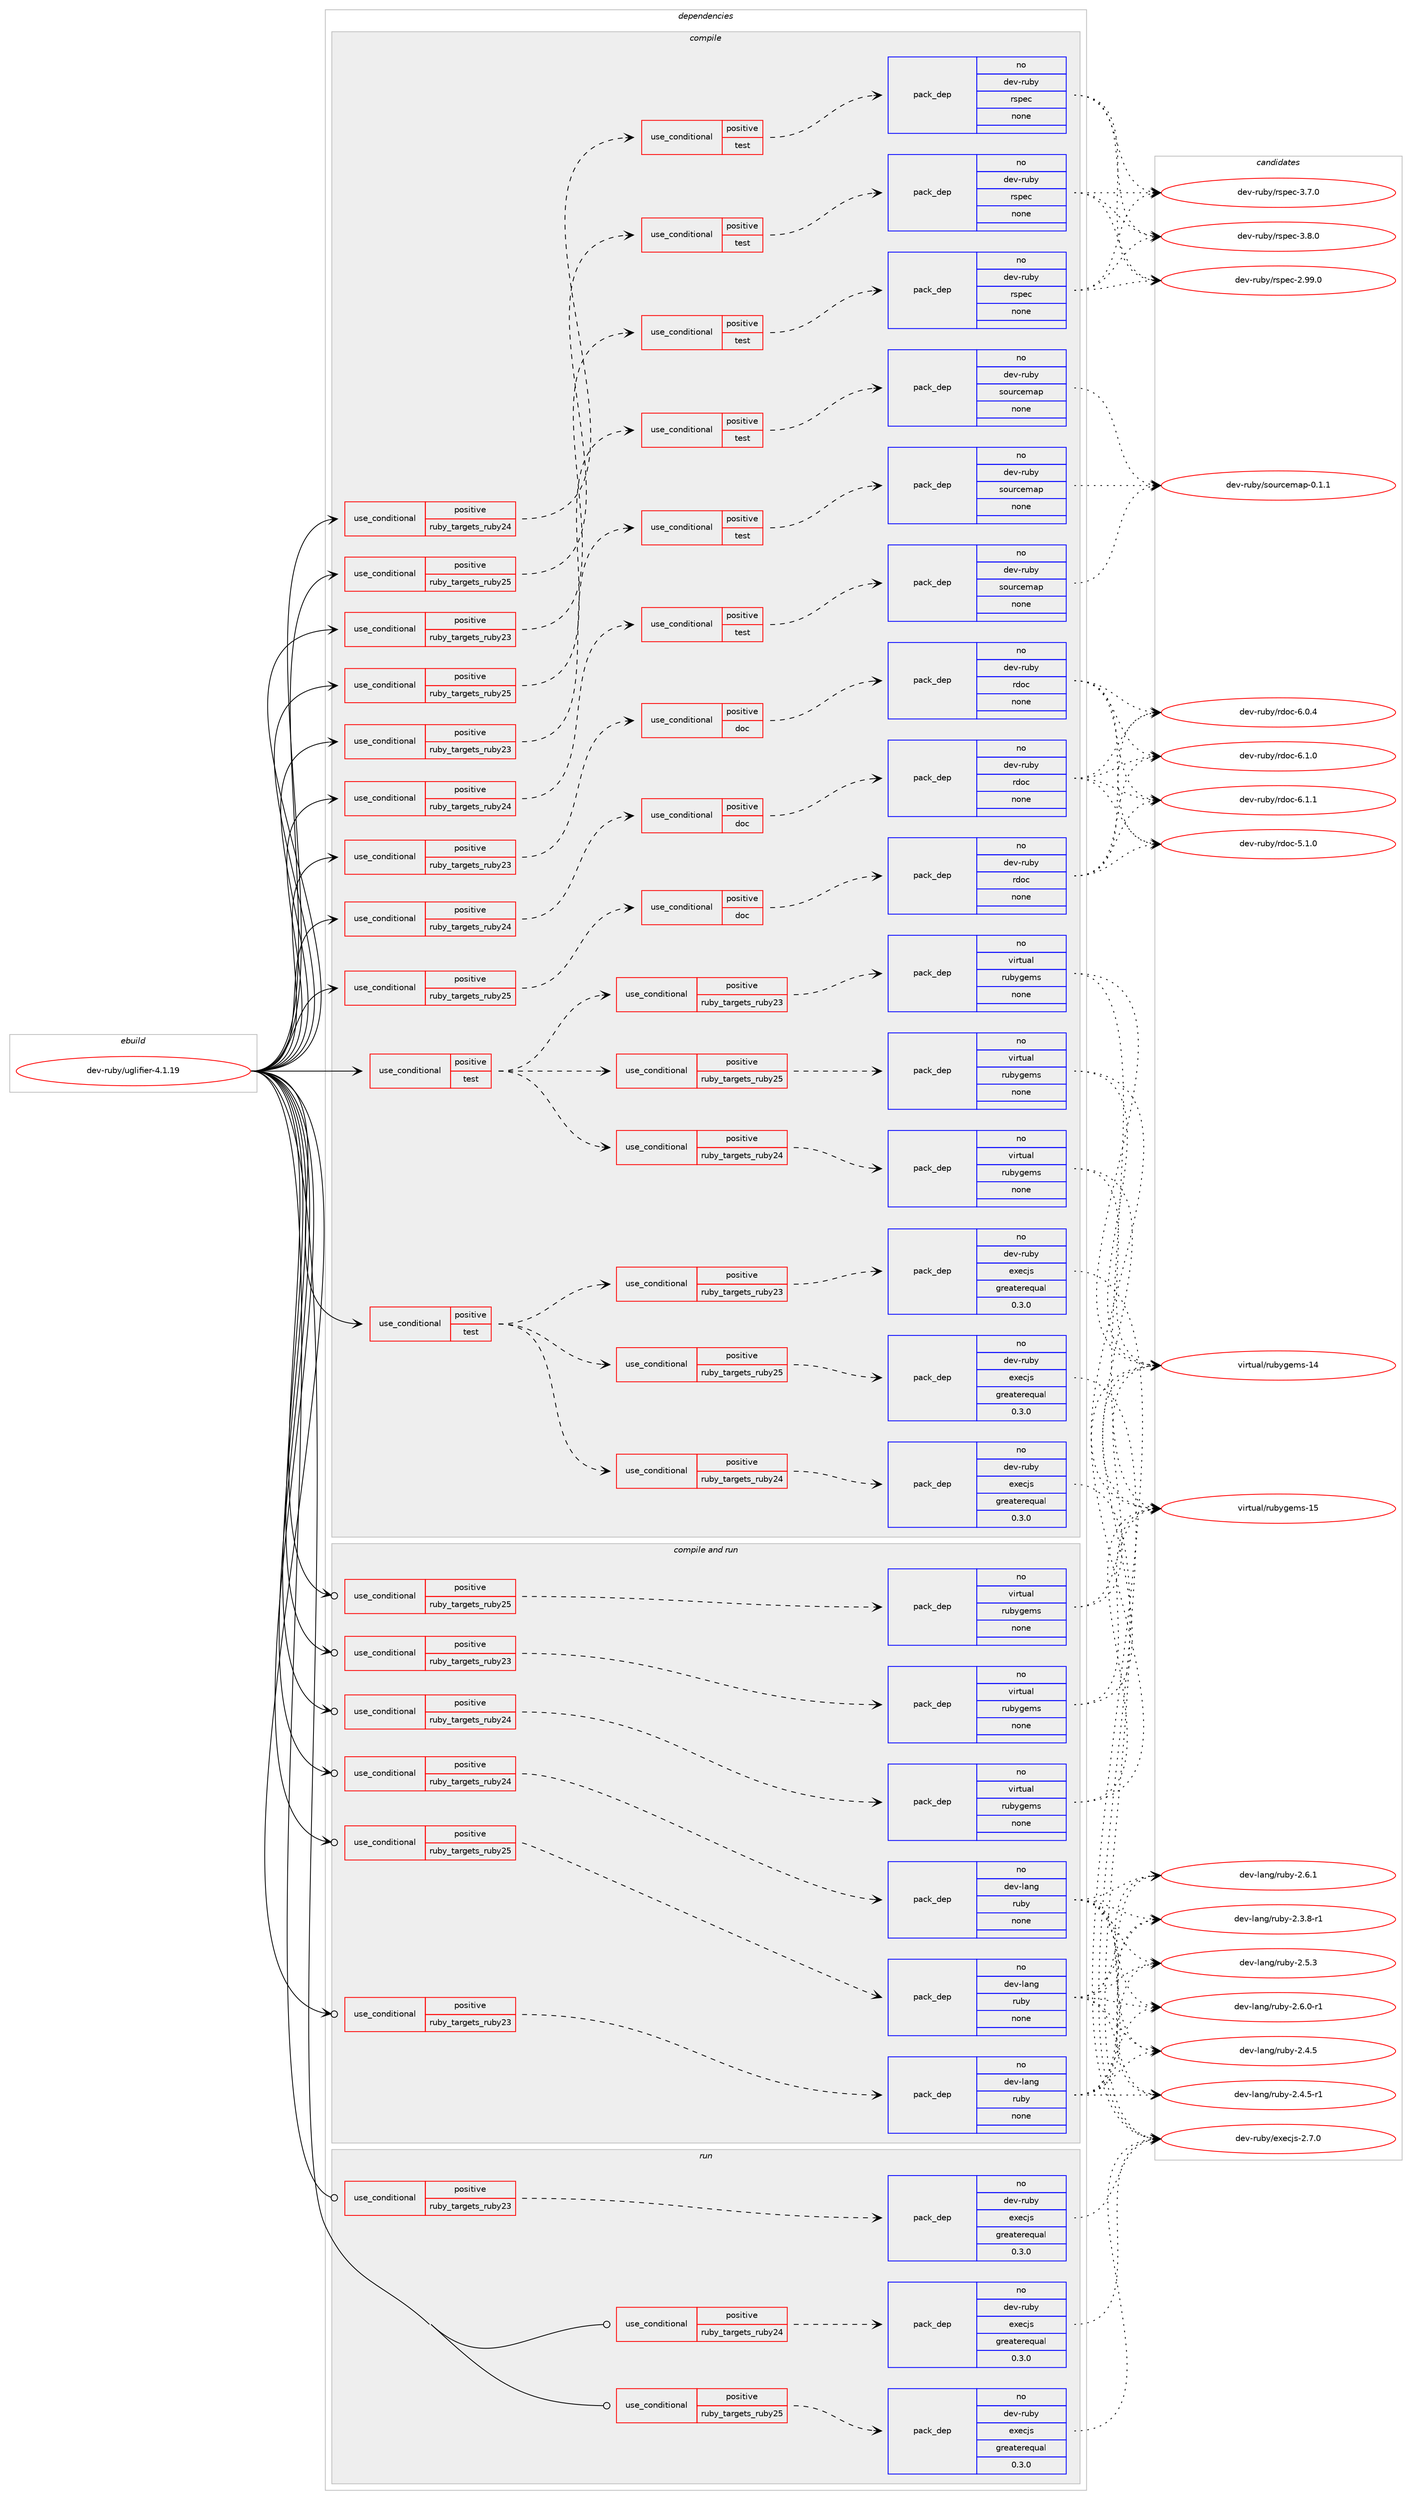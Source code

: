 digraph prolog {

# *************
# Graph options
# *************

newrank=true;
concentrate=true;
compound=true;
graph [rankdir=LR,fontname=Helvetica,fontsize=10,ranksep=1.5];#, ranksep=2.5, nodesep=0.2];
edge  [arrowhead=vee];
node  [fontname=Helvetica,fontsize=10];

# **********
# The ebuild
# **********

subgraph cluster_leftcol {
color=gray;
rank=same;
label=<<i>ebuild</i>>;
id [label="dev-ruby/uglifier-4.1.19", color=red, width=4, href="../dev-ruby/uglifier-4.1.19.svg"];
}

# ****************
# The dependencies
# ****************

subgraph cluster_midcol {
color=gray;
label=<<i>dependencies</i>>;
subgraph cluster_compile {
fillcolor="#eeeeee";
style=filled;
label=<<i>compile</i>>;
subgraph cond421510 {
dependency1535805 [label=<<TABLE BORDER="0" CELLBORDER="1" CELLSPACING="0" CELLPADDING="4"><TR><TD ROWSPAN="3" CELLPADDING="10">use_conditional</TD></TR><TR><TD>positive</TD></TR><TR><TD>ruby_targets_ruby23</TD></TR></TABLE>>, shape=none, color=red];
subgraph cond421511 {
dependency1535806 [label=<<TABLE BORDER="0" CELLBORDER="1" CELLSPACING="0" CELLPADDING="4"><TR><TD ROWSPAN="3" CELLPADDING="10">use_conditional</TD></TR><TR><TD>positive</TD></TR><TR><TD>doc</TD></TR></TABLE>>, shape=none, color=red];
subgraph pack1090779 {
dependency1535807 [label=<<TABLE BORDER="0" CELLBORDER="1" CELLSPACING="0" CELLPADDING="4" WIDTH="220"><TR><TD ROWSPAN="6" CELLPADDING="30">pack_dep</TD></TR><TR><TD WIDTH="110">no</TD></TR><TR><TD>dev-ruby</TD></TR><TR><TD>rdoc</TD></TR><TR><TD>none</TD></TR><TR><TD></TD></TR></TABLE>>, shape=none, color=blue];
}
dependency1535806:e -> dependency1535807:w [weight=20,style="dashed",arrowhead="vee"];
}
dependency1535805:e -> dependency1535806:w [weight=20,style="dashed",arrowhead="vee"];
}
id:e -> dependency1535805:w [weight=20,style="solid",arrowhead="vee"];
subgraph cond421512 {
dependency1535808 [label=<<TABLE BORDER="0" CELLBORDER="1" CELLSPACING="0" CELLPADDING="4"><TR><TD ROWSPAN="3" CELLPADDING="10">use_conditional</TD></TR><TR><TD>positive</TD></TR><TR><TD>ruby_targets_ruby23</TD></TR></TABLE>>, shape=none, color=red];
subgraph cond421513 {
dependency1535809 [label=<<TABLE BORDER="0" CELLBORDER="1" CELLSPACING="0" CELLPADDING="4"><TR><TD ROWSPAN="3" CELLPADDING="10">use_conditional</TD></TR><TR><TD>positive</TD></TR><TR><TD>test</TD></TR></TABLE>>, shape=none, color=red];
subgraph pack1090780 {
dependency1535810 [label=<<TABLE BORDER="0" CELLBORDER="1" CELLSPACING="0" CELLPADDING="4" WIDTH="220"><TR><TD ROWSPAN="6" CELLPADDING="30">pack_dep</TD></TR><TR><TD WIDTH="110">no</TD></TR><TR><TD>dev-ruby</TD></TR><TR><TD>rspec</TD></TR><TR><TD>none</TD></TR><TR><TD></TD></TR></TABLE>>, shape=none, color=blue];
}
dependency1535809:e -> dependency1535810:w [weight=20,style="dashed",arrowhead="vee"];
}
dependency1535808:e -> dependency1535809:w [weight=20,style="dashed",arrowhead="vee"];
}
id:e -> dependency1535808:w [weight=20,style="solid",arrowhead="vee"];
subgraph cond421514 {
dependency1535811 [label=<<TABLE BORDER="0" CELLBORDER="1" CELLSPACING="0" CELLPADDING="4"><TR><TD ROWSPAN="3" CELLPADDING="10">use_conditional</TD></TR><TR><TD>positive</TD></TR><TR><TD>ruby_targets_ruby23</TD></TR></TABLE>>, shape=none, color=red];
subgraph cond421515 {
dependency1535812 [label=<<TABLE BORDER="0" CELLBORDER="1" CELLSPACING="0" CELLPADDING="4"><TR><TD ROWSPAN="3" CELLPADDING="10">use_conditional</TD></TR><TR><TD>positive</TD></TR><TR><TD>test</TD></TR></TABLE>>, shape=none, color=red];
subgraph pack1090781 {
dependency1535813 [label=<<TABLE BORDER="0" CELLBORDER="1" CELLSPACING="0" CELLPADDING="4" WIDTH="220"><TR><TD ROWSPAN="6" CELLPADDING="30">pack_dep</TD></TR><TR><TD WIDTH="110">no</TD></TR><TR><TD>dev-ruby</TD></TR><TR><TD>sourcemap</TD></TR><TR><TD>none</TD></TR><TR><TD></TD></TR></TABLE>>, shape=none, color=blue];
}
dependency1535812:e -> dependency1535813:w [weight=20,style="dashed",arrowhead="vee"];
}
dependency1535811:e -> dependency1535812:w [weight=20,style="dashed",arrowhead="vee"];
}
id:e -> dependency1535811:w [weight=20,style="solid",arrowhead="vee"];
subgraph cond421516 {
dependency1535814 [label=<<TABLE BORDER="0" CELLBORDER="1" CELLSPACING="0" CELLPADDING="4"><TR><TD ROWSPAN="3" CELLPADDING="10">use_conditional</TD></TR><TR><TD>positive</TD></TR><TR><TD>ruby_targets_ruby24</TD></TR></TABLE>>, shape=none, color=red];
subgraph cond421517 {
dependency1535815 [label=<<TABLE BORDER="0" CELLBORDER="1" CELLSPACING="0" CELLPADDING="4"><TR><TD ROWSPAN="3" CELLPADDING="10">use_conditional</TD></TR><TR><TD>positive</TD></TR><TR><TD>doc</TD></TR></TABLE>>, shape=none, color=red];
subgraph pack1090782 {
dependency1535816 [label=<<TABLE BORDER="0" CELLBORDER="1" CELLSPACING="0" CELLPADDING="4" WIDTH="220"><TR><TD ROWSPAN="6" CELLPADDING="30">pack_dep</TD></TR><TR><TD WIDTH="110">no</TD></TR><TR><TD>dev-ruby</TD></TR><TR><TD>rdoc</TD></TR><TR><TD>none</TD></TR><TR><TD></TD></TR></TABLE>>, shape=none, color=blue];
}
dependency1535815:e -> dependency1535816:w [weight=20,style="dashed",arrowhead="vee"];
}
dependency1535814:e -> dependency1535815:w [weight=20,style="dashed",arrowhead="vee"];
}
id:e -> dependency1535814:w [weight=20,style="solid",arrowhead="vee"];
subgraph cond421518 {
dependency1535817 [label=<<TABLE BORDER="0" CELLBORDER="1" CELLSPACING="0" CELLPADDING="4"><TR><TD ROWSPAN="3" CELLPADDING="10">use_conditional</TD></TR><TR><TD>positive</TD></TR><TR><TD>ruby_targets_ruby24</TD></TR></TABLE>>, shape=none, color=red];
subgraph cond421519 {
dependency1535818 [label=<<TABLE BORDER="0" CELLBORDER="1" CELLSPACING="0" CELLPADDING="4"><TR><TD ROWSPAN="3" CELLPADDING="10">use_conditional</TD></TR><TR><TD>positive</TD></TR><TR><TD>test</TD></TR></TABLE>>, shape=none, color=red];
subgraph pack1090783 {
dependency1535819 [label=<<TABLE BORDER="0" CELLBORDER="1" CELLSPACING="0" CELLPADDING="4" WIDTH="220"><TR><TD ROWSPAN="6" CELLPADDING="30">pack_dep</TD></TR><TR><TD WIDTH="110">no</TD></TR><TR><TD>dev-ruby</TD></TR><TR><TD>rspec</TD></TR><TR><TD>none</TD></TR><TR><TD></TD></TR></TABLE>>, shape=none, color=blue];
}
dependency1535818:e -> dependency1535819:w [weight=20,style="dashed",arrowhead="vee"];
}
dependency1535817:e -> dependency1535818:w [weight=20,style="dashed",arrowhead="vee"];
}
id:e -> dependency1535817:w [weight=20,style="solid",arrowhead="vee"];
subgraph cond421520 {
dependency1535820 [label=<<TABLE BORDER="0" CELLBORDER="1" CELLSPACING="0" CELLPADDING="4"><TR><TD ROWSPAN="3" CELLPADDING="10">use_conditional</TD></TR><TR><TD>positive</TD></TR><TR><TD>ruby_targets_ruby24</TD></TR></TABLE>>, shape=none, color=red];
subgraph cond421521 {
dependency1535821 [label=<<TABLE BORDER="0" CELLBORDER="1" CELLSPACING="0" CELLPADDING="4"><TR><TD ROWSPAN="3" CELLPADDING="10">use_conditional</TD></TR><TR><TD>positive</TD></TR><TR><TD>test</TD></TR></TABLE>>, shape=none, color=red];
subgraph pack1090784 {
dependency1535822 [label=<<TABLE BORDER="0" CELLBORDER="1" CELLSPACING="0" CELLPADDING="4" WIDTH="220"><TR><TD ROWSPAN="6" CELLPADDING="30">pack_dep</TD></TR><TR><TD WIDTH="110">no</TD></TR><TR><TD>dev-ruby</TD></TR><TR><TD>sourcemap</TD></TR><TR><TD>none</TD></TR><TR><TD></TD></TR></TABLE>>, shape=none, color=blue];
}
dependency1535821:e -> dependency1535822:w [weight=20,style="dashed",arrowhead="vee"];
}
dependency1535820:e -> dependency1535821:w [weight=20,style="dashed",arrowhead="vee"];
}
id:e -> dependency1535820:w [weight=20,style="solid",arrowhead="vee"];
subgraph cond421522 {
dependency1535823 [label=<<TABLE BORDER="0" CELLBORDER="1" CELLSPACING="0" CELLPADDING="4"><TR><TD ROWSPAN="3" CELLPADDING="10">use_conditional</TD></TR><TR><TD>positive</TD></TR><TR><TD>ruby_targets_ruby25</TD></TR></TABLE>>, shape=none, color=red];
subgraph cond421523 {
dependency1535824 [label=<<TABLE BORDER="0" CELLBORDER="1" CELLSPACING="0" CELLPADDING="4"><TR><TD ROWSPAN="3" CELLPADDING="10">use_conditional</TD></TR><TR><TD>positive</TD></TR><TR><TD>doc</TD></TR></TABLE>>, shape=none, color=red];
subgraph pack1090785 {
dependency1535825 [label=<<TABLE BORDER="0" CELLBORDER="1" CELLSPACING="0" CELLPADDING="4" WIDTH="220"><TR><TD ROWSPAN="6" CELLPADDING="30">pack_dep</TD></TR><TR><TD WIDTH="110">no</TD></TR><TR><TD>dev-ruby</TD></TR><TR><TD>rdoc</TD></TR><TR><TD>none</TD></TR><TR><TD></TD></TR></TABLE>>, shape=none, color=blue];
}
dependency1535824:e -> dependency1535825:w [weight=20,style="dashed",arrowhead="vee"];
}
dependency1535823:e -> dependency1535824:w [weight=20,style="dashed",arrowhead="vee"];
}
id:e -> dependency1535823:w [weight=20,style="solid",arrowhead="vee"];
subgraph cond421524 {
dependency1535826 [label=<<TABLE BORDER="0" CELLBORDER="1" CELLSPACING="0" CELLPADDING="4"><TR><TD ROWSPAN="3" CELLPADDING="10">use_conditional</TD></TR><TR><TD>positive</TD></TR><TR><TD>ruby_targets_ruby25</TD></TR></TABLE>>, shape=none, color=red];
subgraph cond421525 {
dependency1535827 [label=<<TABLE BORDER="0" CELLBORDER="1" CELLSPACING="0" CELLPADDING="4"><TR><TD ROWSPAN="3" CELLPADDING="10">use_conditional</TD></TR><TR><TD>positive</TD></TR><TR><TD>test</TD></TR></TABLE>>, shape=none, color=red];
subgraph pack1090786 {
dependency1535828 [label=<<TABLE BORDER="0" CELLBORDER="1" CELLSPACING="0" CELLPADDING="4" WIDTH="220"><TR><TD ROWSPAN="6" CELLPADDING="30">pack_dep</TD></TR><TR><TD WIDTH="110">no</TD></TR><TR><TD>dev-ruby</TD></TR><TR><TD>rspec</TD></TR><TR><TD>none</TD></TR><TR><TD></TD></TR></TABLE>>, shape=none, color=blue];
}
dependency1535827:e -> dependency1535828:w [weight=20,style="dashed",arrowhead="vee"];
}
dependency1535826:e -> dependency1535827:w [weight=20,style="dashed",arrowhead="vee"];
}
id:e -> dependency1535826:w [weight=20,style="solid",arrowhead="vee"];
subgraph cond421526 {
dependency1535829 [label=<<TABLE BORDER="0" CELLBORDER="1" CELLSPACING="0" CELLPADDING="4"><TR><TD ROWSPAN="3" CELLPADDING="10">use_conditional</TD></TR><TR><TD>positive</TD></TR><TR><TD>ruby_targets_ruby25</TD></TR></TABLE>>, shape=none, color=red];
subgraph cond421527 {
dependency1535830 [label=<<TABLE BORDER="0" CELLBORDER="1" CELLSPACING="0" CELLPADDING="4"><TR><TD ROWSPAN="3" CELLPADDING="10">use_conditional</TD></TR><TR><TD>positive</TD></TR><TR><TD>test</TD></TR></TABLE>>, shape=none, color=red];
subgraph pack1090787 {
dependency1535831 [label=<<TABLE BORDER="0" CELLBORDER="1" CELLSPACING="0" CELLPADDING="4" WIDTH="220"><TR><TD ROWSPAN="6" CELLPADDING="30">pack_dep</TD></TR><TR><TD WIDTH="110">no</TD></TR><TR><TD>dev-ruby</TD></TR><TR><TD>sourcemap</TD></TR><TR><TD>none</TD></TR><TR><TD></TD></TR></TABLE>>, shape=none, color=blue];
}
dependency1535830:e -> dependency1535831:w [weight=20,style="dashed",arrowhead="vee"];
}
dependency1535829:e -> dependency1535830:w [weight=20,style="dashed",arrowhead="vee"];
}
id:e -> dependency1535829:w [weight=20,style="solid",arrowhead="vee"];
subgraph cond421528 {
dependency1535832 [label=<<TABLE BORDER="0" CELLBORDER="1" CELLSPACING="0" CELLPADDING="4"><TR><TD ROWSPAN="3" CELLPADDING="10">use_conditional</TD></TR><TR><TD>positive</TD></TR><TR><TD>test</TD></TR></TABLE>>, shape=none, color=red];
subgraph cond421529 {
dependency1535833 [label=<<TABLE BORDER="0" CELLBORDER="1" CELLSPACING="0" CELLPADDING="4"><TR><TD ROWSPAN="3" CELLPADDING="10">use_conditional</TD></TR><TR><TD>positive</TD></TR><TR><TD>ruby_targets_ruby23</TD></TR></TABLE>>, shape=none, color=red];
subgraph pack1090788 {
dependency1535834 [label=<<TABLE BORDER="0" CELLBORDER="1" CELLSPACING="0" CELLPADDING="4" WIDTH="220"><TR><TD ROWSPAN="6" CELLPADDING="30">pack_dep</TD></TR><TR><TD WIDTH="110">no</TD></TR><TR><TD>dev-ruby</TD></TR><TR><TD>execjs</TD></TR><TR><TD>greaterequal</TD></TR><TR><TD>0.3.0</TD></TR></TABLE>>, shape=none, color=blue];
}
dependency1535833:e -> dependency1535834:w [weight=20,style="dashed",arrowhead="vee"];
}
dependency1535832:e -> dependency1535833:w [weight=20,style="dashed",arrowhead="vee"];
subgraph cond421530 {
dependency1535835 [label=<<TABLE BORDER="0" CELLBORDER="1" CELLSPACING="0" CELLPADDING="4"><TR><TD ROWSPAN="3" CELLPADDING="10">use_conditional</TD></TR><TR><TD>positive</TD></TR><TR><TD>ruby_targets_ruby24</TD></TR></TABLE>>, shape=none, color=red];
subgraph pack1090789 {
dependency1535836 [label=<<TABLE BORDER="0" CELLBORDER="1" CELLSPACING="0" CELLPADDING="4" WIDTH="220"><TR><TD ROWSPAN="6" CELLPADDING="30">pack_dep</TD></TR><TR><TD WIDTH="110">no</TD></TR><TR><TD>dev-ruby</TD></TR><TR><TD>execjs</TD></TR><TR><TD>greaterequal</TD></TR><TR><TD>0.3.0</TD></TR></TABLE>>, shape=none, color=blue];
}
dependency1535835:e -> dependency1535836:w [weight=20,style="dashed",arrowhead="vee"];
}
dependency1535832:e -> dependency1535835:w [weight=20,style="dashed",arrowhead="vee"];
subgraph cond421531 {
dependency1535837 [label=<<TABLE BORDER="0" CELLBORDER="1" CELLSPACING="0" CELLPADDING="4"><TR><TD ROWSPAN="3" CELLPADDING="10">use_conditional</TD></TR><TR><TD>positive</TD></TR><TR><TD>ruby_targets_ruby25</TD></TR></TABLE>>, shape=none, color=red];
subgraph pack1090790 {
dependency1535838 [label=<<TABLE BORDER="0" CELLBORDER="1" CELLSPACING="0" CELLPADDING="4" WIDTH="220"><TR><TD ROWSPAN="6" CELLPADDING="30">pack_dep</TD></TR><TR><TD WIDTH="110">no</TD></TR><TR><TD>dev-ruby</TD></TR><TR><TD>execjs</TD></TR><TR><TD>greaterequal</TD></TR><TR><TD>0.3.0</TD></TR></TABLE>>, shape=none, color=blue];
}
dependency1535837:e -> dependency1535838:w [weight=20,style="dashed",arrowhead="vee"];
}
dependency1535832:e -> dependency1535837:w [weight=20,style="dashed",arrowhead="vee"];
}
id:e -> dependency1535832:w [weight=20,style="solid",arrowhead="vee"];
subgraph cond421532 {
dependency1535839 [label=<<TABLE BORDER="0" CELLBORDER="1" CELLSPACING="0" CELLPADDING="4"><TR><TD ROWSPAN="3" CELLPADDING="10">use_conditional</TD></TR><TR><TD>positive</TD></TR><TR><TD>test</TD></TR></TABLE>>, shape=none, color=red];
subgraph cond421533 {
dependency1535840 [label=<<TABLE BORDER="0" CELLBORDER="1" CELLSPACING="0" CELLPADDING="4"><TR><TD ROWSPAN="3" CELLPADDING="10">use_conditional</TD></TR><TR><TD>positive</TD></TR><TR><TD>ruby_targets_ruby23</TD></TR></TABLE>>, shape=none, color=red];
subgraph pack1090791 {
dependency1535841 [label=<<TABLE BORDER="0" CELLBORDER="1" CELLSPACING="0" CELLPADDING="4" WIDTH="220"><TR><TD ROWSPAN="6" CELLPADDING="30">pack_dep</TD></TR><TR><TD WIDTH="110">no</TD></TR><TR><TD>virtual</TD></TR><TR><TD>rubygems</TD></TR><TR><TD>none</TD></TR><TR><TD></TD></TR></TABLE>>, shape=none, color=blue];
}
dependency1535840:e -> dependency1535841:w [weight=20,style="dashed",arrowhead="vee"];
}
dependency1535839:e -> dependency1535840:w [weight=20,style="dashed",arrowhead="vee"];
subgraph cond421534 {
dependency1535842 [label=<<TABLE BORDER="0" CELLBORDER="1" CELLSPACING="0" CELLPADDING="4"><TR><TD ROWSPAN="3" CELLPADDING="10">use_conditional</TD></TR><TR><TD>positive</TD></TR><TR><TD>ruby_targets_ruby24</TD></TR></TABLE>>, shape=none, color=red];
subgraph pack1090792 {
dependency1535843 [label=<<TABLE BORDER="0" CELLBORDER="1" CELLSPACING="0" CELLPADDING="4" WIDTH="220"><TR><TD ROWSPAN="6" CELLPADDING="30">pack_dep</TD></TR><TR><TD WIDTH="110">no</TD></TR><TR><TD>virtual</TD></TR><TR><TD>rubygems</TD></TR><TR><TD>none</TD></TR><TR><TD></TD></TR></TABLE>>, shape=none, color=blue];
}
dependency1535842:e -> dependency1535843:w [weight=20,style="dashed",arrowhead="vee"];
}
dependency1535839:e -> dependency1535842:w [weight=20,style="dashed",arrowhead="vee"];
subgraph cond421535 {
dependency1535844 [label=<<TABLE BORDER="0" CELLBORDER="1" CELLSPACING="0" CELLPADDING="4"><TR><TD ROWSPAN="3" CELLPADDING="10">use_conditional</TD></TR><TR><TD>positive</TD></TR><TR><TD>ruby_targets_ruby25</TD></TR></TABLE>>, shape=none, color=red];
subgraph pack1090793 {
dependency1535845 [label=<<TABLE BORDER="0" CELLBORDER="1" CELLSPACING="0" CELLPADDING="4" WIDTH="220"><TR><TD ROWSPAN="6" CELLPADDING="30">pack_dep</TD></TR><TR><TD WIDTH="110">no</TD></TR><TR><TD>virtual</TD></TR><TR><TD>rubygems</TD></TR><TR><TD>none</TD></TR><TR><TD></TD></TR></TABLE>>, shape=none, color=blue];
}
dependency1535844:e -> dependency1535845:w [weight=20,style="dashed",arrowhead="vee"];
}
dependency1535839:e -> dependency1535844:w [weight=20,style="dashed",arrowhead="vee"];
}
id:e -> dependency1535839:w [weight=20,style="solid",arrowhead="vee"];
}
subgraph cluster_compileandrun {
fillcolor="#eeeeee";
style=filled;
label=<<i>compile and run</i>>;
subgraph cond421536 {
dependency1535846 [label=<<TABLE BORDER="0" CELLBORDER="1" CELLSPACING="0" CELLPADDING="4"><TR><TD ROWSPAN="3" CELLPADDING="10">use_conditional</TD></TR><TR><TD>positive</TD></TR><TR><TD>ruby_targets_ruby23</TD></TR></TABLE>>, shape=none, color=red];
subgraph pack1090794 {
dependency1535847 [label=<<TABLE BORDER="0" CELLBORDER="1" CELLSPACING="0" CELLPADDING="4" WIDTH="220"><TR><TD ROWSPAN="6" CELLPADDING="30">pack_dep</TD></TR><TR><TD WIDTH="110">no</TD></TR><TR><TD>dev-lang</TD></TR><TR><TD>ruby</TD></TR><TR><TD>none</TD></TR><TR><TD></TD></TR></TABLE>>, shape=none, color=blue];
}
dependency1535846:e -> dependency1535847:w [weight=20,style="dashed",arrowhead="vee"];
}
id:e -> dependency1535846:w [weight=20,style="solid",arrowhead="odotvee"];
subgraph cond421537 {
dependency1535848 [label=<<TABLE BORDER="0" CELLBORDER="1" CELLSPACING="0" CELLPADDING="4"><TR><TD ROWSPAN="3" CELLPADDING="10">use_conditional</TD></TR><TR><TD>positive</TD></TR><TR><TD>ruby_targets_ruby23</TD></TR></TABLE>>, shape=none, color=red];
subgraph pack1090795 {
dependency1535849 [label=<<TABLE BORDER="0" CELLBORDER="1" CELLSPACING="0" CELLPADDING="4" WIDTH="220"><TR><TD ROWSPAN="6" CELLPADDING="30">pack_dep</TD></TR><TR><TD WIDTH="110">no</TD></TR><TR><TD>virtual</TD></TR><TR><TD>rubygems</TD></TR><TR><TD>none</TD></TR><TR><TD></TD></TR></TABLE>>, shape=none, color=blue];
}
dependency1535848:e -> dependency1535849:w [weight=20,style="dashed",arrowhead="vee"];
}
id:e -> dependency1535848:w [weight=20,style="solid",arrowhead="odotvee"];
subgraph cond421538 {
dependency1535850 [label=<<TABLE BORDER="0" CELLBORDER="1" CELLSPACING="0" CELLPADDING="4"><TR><TD ROWSPAN="3" CELLPADDING="10">use_conditional</TD></TR><TR><TD>positive</TD></TR><TR><TD>ruby_targets_ruby24</TD></TR></TABLE>>, shape=none, color=red];
subgraph pack1090796 {
dependency1535851 [label=<<TABLE BORDER="0" CELLBORDER="1" CELLSPACING="0" CELLPADDING="4" WIDTH="220"><TR><TD ROWSPAN="6" CELLPADDING="30">pack_dep</TD></TR><TR><TD WIDTH="110">no</TD></TR><TR><TD>dev-lang</TD></TR><TR><TD>ruby</TD></TR><TR><TD>none</TD></TR><TR><TD></TD></TR></TABLE>>, shape=none, color=blue];
}
dependency1535850:e -> dependency1535851:w [weight=20,style="dashed",arrowhead="vee"];
}
id:e -> dependency1535850:w [weight=20,style="solid",arrowhead="odotvee"];
subgraph cond421539 {
dependency1535852 [label=<<TABLE BORDER="0" CELLBORDER="1" CELLSPACING="0" CELLPADDING="4"><TR><TD ROWSPAN="3" CELLPADDING="10">use_conditional</TD></TR><TR><TD>positive</TD></TR><TR><TD>ruby_targets_ruby24</TD></TR></TABLE>>, shape=none, color=red];
subgraph pack1090797 {
dependency1535853 [label=<<TABLE BORDER="0" CELLBORDER="1" CELLSPACING="0" CELLPADDING="4" WIDTH="220"><TR><TD ROWSPAN="6" CELLPADDING="30">pack_dep</TD></TR><TR><TD WIDTH="110">no</TD></TR><TR><TD>virtual</TD></TR><TR><TD>rubygems</TD></TR><TR><TD>none</TD></TR><TR><TD></TD></TR></TABLE>>, shape=none, color=blue];
}
dependency1535852:e -> dependency1535853:w [weight=20,style="dashed",arrowhead="vee"];
}
id:e -> dependency1535852:w [weight=20,style="solid",arrowhead="odotvee"];
subgraph cond421540 {
dependency1535854 [label=<<TABLE BORDER="0" CELLBORDER="1" CELLSPACING="0" CELLPADDING="4"><TR><TD ROWSPAN="3" CELLPADDING="10">use_conditional</TD></TR><TR><TD>positive</TD></TR><TR><TD>ruby_targets_ruby25</TD></TR></TABLE>>, shape=none, color=red];
subgraph pack1090798 {
dependency1535855 [label=<<TABLE BORDER="0" CELLBORDER="1" CELLSPACING="0" CELLPADDING="4" WIDTH="220"><TR><TD ROWSPAN="6" CELLPADDING="30">pack_dep</TD></TR><TR><TD WIDTH="110">no</TD></TR><TR><TD>dev-lang</TD></TR><TR><TD>ruby</TD></TR><TR><TD>none</TD></TR><TR><TD></TD></TR></TABLE>>, shape=none, color=blue];
}
dependency1535854:e -> dependency1535855:w [weight=20,style="dashed",arrowhead="vee"];
}
id:e -> dependency1535854:w [weight=20,style="solid",arrowhead="odotvee"];
subgraph cond421541 {
dependency1535856 [label=<<TABLE BORDER="0" CELLBORDER="1" CELLSPACING="0" CELLPADDING="4"><TR><TD ROWSPAN="3" CELLPADDING="10">use_conditional</TD></TR><TR><TD>positive</TD></TR><TR><TD>ruby_targets_ruby25</TD></TR></TABLE>>, shape=none, color=red];
subgraph pack1090799 {
dependency1535857 [label=<<TABLE BORDER="0" CELLBORDER="1" CELLSPACING="0" CELLPADDING="4" WIDTH="220"><TR><TD ROWSPAN="6" CELLPADDING="30">pack_dep</TD></TR><TR><TD WIDTH="110">no</TD></TR><TR><TD>virtual</TD></TR><TR><TD>rubygems</TD></TR><TR><TD>none</TD></TR><TR><TD></TD></TR></TABLE>>, shape=none, color=blue];
}
dependency1535856:e -> dependency1535857:w [weight=20,style="dashed",arrowhead="vee"];
}
id:e -> dependency1535856:w [weight=20,style="solid",arrowhead="odotvee"];
}
subgraph cluster_run {
fillcolor="#eeeeee";
style=filled;
label=<<i>run</i>>;
subgraph cond421542 {
dependency1535858 [label=<<TABLE BORDER="0" CELLBORDER="1" CELLSPACING="0" CELLPADDING="4"><TR><TD ROWSPAN="3" CELLPADDING="10">use_conditional</TD></TR><TR><TD>positive</TD></TR><TR><TD>ruby_targets_ruby23</TD></TR></TABLE>>, shape=none, color=red];
subgraph pack1090800 {
dependency1535859 [label=<<TABLE BORDER="0" CELLBORDER="1" CELLSPACING="0" CELLPADDING="4" WIDTH="220"><TR><TD ROWSPAN="6" CELLPADDING="30">pack_dep</TD></TR><TR><TD WIDTH="110">no</TD></TR><TR><TD>dev-ruby</TD></TR><TR><TD>execjs</TD></TR><TR><TD>greaterequal</TD></TR><TR><TD>0.3.0</TD></TR></TABLE>>, shape=none, color=blue];
}
dependency1535858:e -> dependency1535859:w [weight=20,style="dashed",arrowhead="vee"];
}
id:e -> dependency1535858:w [weight=20,style="solid",arrowhead="odot"];
subgraph cond421543 {
dependency1535860 [label=<<TABLE BORDER="0" CELLBORDER="1" CELLSPACING="0" CELLPADDING="4"><TR><TD ROWSPAN="3" CELLPADDING="10">use_conditional</TD></TR><TR><TD>positive</TD></TR><TR><TD>ruby_targets_ruby24</TD></TR></TABLE>>, shape=none, color=red];
subgraph pack1090801 {
dependency1535861 [label=<<TABLE BORDER="0" CELLBORDER="1" CELLSPACING="0" CELLPADDING="4" WIDTH="220"><TR><TD ROWSPAN="6" CELLPADDING="30">pack_dep</TD></TR><TR><TD WIDTH="110">no</TD></TR><TR><TD>dev-ruby</TD></TR><TR><TD>execjs</TD></TR><TR><TD>greaterequal</TD></TR><TR><TD>0.3.0</TD></TR></TABLE>>, shape=none, color=blue];
}
dependency1535860:e -> dependency1535861:w [weight=20,style="dashed",arrowhead="vee"];
}
id:e -> dependency1535860:w [weight=20,style="solid",arrowhead="odot"];
subgraph cond421544 {
dependency1535862 [label=<<TABLE BORDER="0" CELLBORDER="1" CELLSPACING="0" CELLPADDING="4"><TR><TD ROWSPAN="3" CELLPADDING="10">use_conditional</TD></TR><TR><TD>positive</TD></TR><TR><TD>ruby_targets_ruby25</TD></TR></TABLE>>, shape=none, color=red];
subgraph pack1090802 {
dependency1535863 [label=<<TABLE BORDER="0" CELLBORDER="1" CELLSPACING="0" CELLPADDING="4" WIDTH="220"><TR><TD ROWSPAN="6" CELLPADDING="30">pack_dep</TD></TR><TR><TD WIDTH="110">no</TD></TR><TR><TD>dev-ruby</TD></TR><TR><TD>execjs</TD></TR><TR><TD>greaterequal</TD></TR><TR><TD>0.3.0</TD></TR></TABLE>>, shape=none, color=blue];
}
dependency1535862:e -> dependency1535863:w [weight=20,style="dashed",arrowhead="vee"];
}
id:e -> dependency1535862:w [weight=20,style="solid",arrowhead="odot"];
}
}

# **************
# The candidates
# **************

subgraph cluster_choices {
rank=same;
color=gray;
label=<<i>candidates</i>>;

subgraph choice1090779 {
color=black;
nodesep=1;
choice10010111845114117981214711410011199455346494648 [label="dev-ruby/rdoc-5.1.0", color=red, width=4,href="../dev-ruby/rdoc-5.1.0.svg"];
choice10010111845114117981214711410011199455446484652 [label="dev-ruby/rdoc-6.0.4", color=red, width=4,href="../dev-ruby/rdoc-6.0.4.svg"];
choice10010111845114117981214711410011199455446494648 [label="dev-ruby/rdoc-6.1.0", color=red, width=4,href="../dev-ruby/rdoc-6.1.0.svg"];
choice10010111845114117981214711410011199455446494649 [label="dev-ruby/rdoc-6.1.1", color=red, width=4,href="../dev-ruby/rdoc-6.1.1.svg"];
dependency1535807:e -> choice10010111845114117981214711410011199455346494648:w [style=dotted,weight="100"];
dependency1535807:e -> choice10010111845114117981214711410011199455446484652:w [style=dotted,weight="100"];
dependency1535807:e -> choice10010111845114117981214711410011199455446494648:w [style=dotted,weight="100"];
dependency1535807:e -> choice10010111845114117981214711410011199455446494649:w [style=dotted,weight="100"];
}
subgraph choice1090780 {
color=black;
nodesep=1;
choice1001011184511411798121471141151121019945504657574648 [label="dev-ruby/rspec-2.99.0", color=red, width=4,href="../dev-ruby/rspec-2.99.0.svg"];
choice10010111845114117981214711411511210199455146554648 [label="dev-ruby/rspec-3.7.0", color=red, width=4,href="../dev-ruby/rspec-3.7.0.svg"];
choice10010111845114117981214711411511210199455146564648 [label="dev-ruby/rspec-3.8.0", color=red, width=4,href="../dev-ruby/rspec-3.8.0.svg"];
dependency1535810:e -> choice1001011184511411798121471141151121019945504657574648:w [style=dotted,weight="100"];
dependency1535810:e -> choice10010111845114117981214711411511210199455146554648:w [style=dotted,weight="100"];
dependency1535810:e -> choice10010111845114117981214711411511210199455146564648:w [style=dotted,weight="100"];
}
subgraph choice1090781 {
color=black;
nodesep=1;
choice1001011184511411798121471151111171149910110997112454846494649 [label="dev-ruby/sourcemap-0.1.1", color=red, width=4,href="../dev-ruby/sourcemap-0.1.1.svg"];
dependency1535813:e -> choice1001011184511411798121471151111171149910110997112454846494649:w [style=dotted,weight="100"];
}
subgraph choice1090782 {
color=black;
nodesep=1;
choice10010111845114117981214711410011199455346494648 [label="dev-ruby/rdoc-5.1.0", color=red, width=4,href="../dev-ruby/rdoc-5.1.0.svg"];
choice10010111845114117981214711410011199455446484652 [label="dev-ruby/rdoc-6.0.4", color=red, width=4,href="../dev-ruby/rdoc-6.0.4.svg"];
choice10010111845114117981214711410011199455446494648 [label="dev-ruby/rdoc-6.1.0", color=red, width=4,href="../dev-ruby/rdoc-6.1.0.svg"];
choice10010111845114117981214711410011199455446494649 [label="dev-ruby/rdoc-6.1.1", color=red, width=4,href="../dev-ruby/rdoc-6.1.1.svg"];
dependency1535816:e -> choice10010111845114117981214711410011199455346494648:w [style=dotted,weight="100"];
dependency1535816:e -> choice10010111845114117981214711410011199455446484652:w [style=dotted,weight="100"];
dependency1535816:e -> choice10010111845114117981214711410011199455446494648:w [style=dotted,weight="100"];
dependency1535816:e -> choice10010111845114117981214711410011199455446494649:w [style=dotted,weight="100"];
}
subgraph choice1090783 {
color=black;
nodesep=1;
choice1001011184511411798121471141151121019945504657574648 [label="dev-ruby/rspec-2.99.0", color=red, width=4,href="../dev-ruby/rspec-2.99.0.svg"];
choice10010111845114117981214711411511210199455146554648 [label="dev-ruby/rspec-3.7.0", color=red, width=4,href="../dev-ruby/rspec-3.7.0.svg"];
choice10010111845114117981214711411511210199455146564648 [label="dev-ruby/rspec-3.8.0", color=red, width=4,href="../dev-ruby/rspec-3.8.0.svg"];
dependency1535819:e -> choice1001011184511411798121471141151121019945504657574648:w [style=dotted,weight="100"];
dependency1535819:e -> choice10010111845114117981214711411511210199455146554648:w [style=dotted,weight="100"];
dependency1535819:e -> choice10010111845114117981214711411511210199455146564648:w [style=dotted,weight="100"];
}
subgraph choice1090784 {
color=black;
nodesep=1;
choice1001011184511411798121471151111171149910110997112454846494649 [label="dev-ruby/sourcemap-0.1.1", color=red, width=4,href="../dev-ruby/sourcemap-0.1.1.svg"];
dependency1535822:e -> choice1001011184511411798121471151111171149910110997112454846494649:w [style=dotted,weight="100"];
}
subgraph choice1090785 {
color=black;
nodesep=1;
choice10010111845114117981214711410011199455346494648 [label="dev-ruby/rdoc-5.1.0", color=red, width=4,href="../dev-ruby/rdoc-5.1.0.svg"];
choice10010111845114117981214711410011199455446484652 [label="dev-ruby/rdoc-6.0.4", color=red, width=4,href="../dev-ruby/rdoc-6.0.4.svg"];
choice10010111845114117981214711410011199455446494648 [label="dev-ruby/rdoc-6.1.0", color=red, width=4,href="../dev-ruby/rdoc-6.1.0.svg"];
choice10010111845114117981214711410011199455446494649 [label="dev-ruby/rdoc-6.1.1", color=red, width=4,href="../dev-ruby/rdoc-6.1.1.svg"];
dependency1535825:e -> choice10010111845114117981214711410011199455346494648:w [style=dotted,weight="100"];
dependency1535825:e -> choice10010111845114117981214711410011199455446484652:w [style=dotted,weight="100"];
dependency1535825:e -> choice10010111845114117981214711410011199455446494648:w [style=dotted,weight="100"];
dependency1535825:e -> choice10010111845114117981214711410011199455446494649:w [style=dotted,weight="100"];
}
subgraph choice1090786 {
color=black;
nodesep=1;
choice1001011184511411798121471141151121019945504657574648 [label="dev-ruby/rspec-2.99.0", color=red, width=4,href="../dev-ruby/rspec-2.99.0.svg"];
choice10010111845114117981214711411511210199455146554648 [label="dev-ruby/rspec-3.7.0", color=red, width=4,href="../dev-ruby/rspec-3.7.0.svg"];
choice10010111845114117981214711411511210199455146564648 [label="dev-ruby/rspec-3.8.0", color=red, width=4,href="../dev-ruby/rspec-3.8.0.svg"];
dependency1535828:e -> choice1001011184511411798121471141151121019945504657574648:w [style=dotted,weight="100"];
dependency1535828:e -> choice10010111845114117981214711411511210199455146554648:w [style=dotted,weight="100"];
dependency1535828:e -> choice10010111845114117981214711411511210199455146564648:w [style=dotted,weight="100"];
}
subgraph choice1090787 {
color=black;
nodesep=1;
choice1001011184511411798121471151111171149910110997112454846494649 [label="dev-ruby/sourcemap-0.1.1", color=red, width=4,href="../dev-ruby/sourcemap-0.1.1.svg"];
dependency1535831:e -> choice1001011184511411798121471151111171149910110997112454846494649:w [style=dotted,weight="100"];
}
subgraph choice1090788 {
color=black;
nodesep=1;
choice10010111845114117981214710112010199106115455046554648 [label="dev-ruby/execjs-2.7.0", color=red, width=4,href="../dev-ruby/execjs-2.7.0.svg"];
dependency1535834:e -> choice10010111845114117981214710112010199106115455046554648:w [style=dotted,weight="100"];
}
subgraph choice1090789 {
color=black;
nodesep=1;
choice10010111845114117981214710112010199106115455046554648 [label="dev-ruby/execjs-2.7.0", color=red, width=4,href="../dev-ruby/execjs-2.7.0.svg"];
dependency1535836:e -> choice10010111845114117981214710112010199106115455046554648:w [style=dotted,weight="100"];
}
subgraph choice1090790 {
color=black;
nodesep=1;
choice10010111845114117981214710112010199106115455046554648 [label="dev-ruby/execjs-2.7.0", color=red, width=4,href="../dev-ruby/execjs-2.7.0.svg"];
dependency1535838:e -> choice10010111845114117981214710112010199106115455046554648:w [style=dotted,weight="100"];
}
subgraph choice1090791 {
color=black;
nodesep=1;
choice118105114116117971084711411798121103101109115454952 [label="virtual/rubygems-14", color=red, width=4,href="../virtual/rubygems-14.svg"];
choice118105114116117971084711411798121103101109115454953 [label="virtual/rubygems-15", color=red, width=4,href="../virtual/rubygems-15.svg"];
dependency1535841:e -> choice118105114116117971084711411798121103101109115454952:w [style=dotted,weight="100"];
dependency1535841:e -> choice118105114116117971084711411798121103101109115454953:w [style=dotted,weight="100"];
}
subgraph choice1090792 {
color=black;
nodesep=1;
choice118105114116117971084711411798121103101109115454952 [label="virtual/rubygems-14", color=red, width=4,href="../virtual/rubygems-14.svg"];
choice118105114116117971084711411798121103101109115454953 [label="virtual/rubygems-15", color=red, width=4,href="../virtual/rubygems-15.svg"];
dependency1535843:e -> choice118105114116117971084711411798121103101109115454952:w [style=dotted,weight="100"];
dependency1535843:e -> choice118105114116117971084711411798121103101109115454953:w [style=dotted,weight="100"];
}
subgraph choice1090793 {
color=black;
nodesep=1;
choice118105114116117971084711411798121103101109115454952 [label="virtual/rubygems-14", color=red, width=4,href="../virtual/rubygems-14.svg"];
choice118105114116117971084711411798121103101109115454953 [label="virtual/rubygems-15", color=red, width=4,href="../virtual/rubygems-15.svg"];
dependency1535845:e -> choice118105114116117971084711411798121103101109115454952:w [style=dotted,weight="100"];
dependency1535845:e -> choice118105114116117971084711411798121103101109115454953:w [style=dotted,weight="100"];
}
subgraph choice1090794 {
color=black;
nodesep=1;
choice100101118451089711010347114117981214550465146564511449 [label="dev-lang/ruby-2.3.8-r1", color=red, width=4,href="../dev-lang/ruby-2.3.8-r1.svg"];
choice10010111845108971101034711411798121455046524653 [label="dev-lang/ruby-2.4.5", color=red, width=4,href="../dev-lang/ruby-2.4.5.svg"];
choice100101118451089711010347114117981214550465246534511449 [label="dev-lang/ruby-2.4.5-r1", color=red, width=4,href="../dev-lang/ruby-2.4.5-r1.svg"];
choice10010111845108971101034711411798121455046534651 [label="dev-lang/ruby-2.5.3", color=red, width=4,href="../dev-lang/ruby-2.5.3.svg"];
choice100101118451089711010347114117981214550465446484511449 [label="dev-lang/ruby-2.6.0-r1", color=red, width=4,href="../dev-lang/ruby-2.6.0-r1.svg"];
choice10010111845108971101034711411798121455046544649 [label="dev-lang/ruby-2.6.1", color=red, width=4,href="../dev-lang/ruby-2.6.1.svg"];
dependency1535847:e -> choice100101118451089711010347114117981214550465146564511449:w [style=dotted,weight="100"];
dependency1535847:e -> choice10010111845108971101034711411798121455046524653:w [style=dotted,weight="100"];
dependency1535847:e -> choice100101118451089711010347114117981214550465246534511449:w [style=dotted,weight="100"];
dependency1535847:e -> choice10010111845108971101034711411798121455046534651:w [style=dotted,weight="100"];
dependency1535847:e -> choice100101118451089711010347114117981214550465446484511449:w [style=dotted,weight="100"];
dependency1535847:e -> choice10010111845108971101034711411798121455046544649:w [style=dotted,weight="100"];
}
subgraph choice1090795 {
color=black;
nodesep=1;
choice118105114116117971084711411798121103101109115454952 [label="virtual/rubygems-14", color=red, width=4,href="../virtual/rubygems-14.svg"];
choice118105114116117971084711411798121103101109115454953 [label="virtual/rubygems-15", color=red, width=4,href="../virtual/rubygems-15.svg"];
dependency1535849:e -> choice118105114116117971084711411798121103101109115454952:w [style=dotted,weight="100"];
dependency1535849:e -> choice118105114116117971084711411798121103101109115454953:w [style=dotted,weight="100"];
}
subgraph choice1090796 {
color=black;
nodesep=1;
choice100101118451089711010347114117981214550465146564511449 [label="dev-lang/ruby-2.3.8-r1", color=red, width=4,href="../dev-lang/ruby-2.3.8-r1.svg"];
choice10010111845108971101034711411798121455046524653 [label="dev-lang/ruby-2.4.5", color=red, width=4,href="../dev-lang/ruby-2.4.5.svg"];
choice100101118451089711010347114117981214550465246534511449 [label="dev-lang/ruby-2.4.5-r1", color=red, width=4,href="../dev-lang/ruby-2.4.5-r1.svg"];
choice10010111845108971101034711411798121455046534651 [label="dev-lang/ruby-2.5.3", color=red, width=4,href="../dev-lang/ruby-2.5.3.svg"];
choice100101118451089711010347114117981214550465446484511449 [label="dev-lang/ruby-2.6.0-r1", color=red, width=4,href="../dev-lang/ruby-2.6.0-r1.svg"];
choice10010111845108971101034711411798121455046544649 [label="dev-lang/ruby-2.6.1", color=red, width=4,href="../dev-lang/ruby-2.6.1.svg"];
dependency1535851:e -> choice100101118451089711010347114117981214550465146564511449:w [style=dotted,weight="100"];
dependency1535851:e -> choice10010111845108971101034711411798121455046524653:w [style=dotted,weight="100"];
dependency1535851:e -> choice100101118451089711010347114117981214550465246534511449:w [style=dotted,weight="100"];
dependency1535851:e -> choice10010111845108971101034711411798121455046534651:w [style=dotted,weight="100"];
dependency1535851:e -> choice100101118451089711010347114117981214550465446484511449:w [style=dotted,weight="100"];
dependency1535851:e -> choice10010111845108971101034711411798121455046544649:w [style=dotted,weight="100"];
}
subgraph choice1090797 {
color=black;
nodesep=1;
choice118105114116117971084711411798121103101109115454952 [label="virtual/rubygems-14", color=red, width=4,href="../virtual/rubygems-14.svg"];
choice118105114116117971084711411798121103101109115454953 [label="virtual/rubygems-15", color=red, width=4,href="../virtual/rubygems-15.svg"];
dependency1535853:e -> choice118105114116117971084711411798121103101109115454952:w [style=dotted,weight="100"];
dependency1535853:e -> choice118105114116117971084711411798121103101109115454953:w [style=dotted,weight="100"];
}
subgraph choice1090798 {
color=black;
nodesep=1;
choice100101118451089711010347114117981214550465146564511449 [label="dev-lang/ruby-2.3.8-r1", color=red, width=4,href="../dev-lang/ruby-2.3.8-r1.svg"];
choice10010111845108971101034711411798121455046524653 [label="dev-lang/ruby-2.4.5", color=red, width=4,href="../dev-lang/ruby-2.4.5.svg"];
choice100101118451089711010347114117981214550465246534511449 [label="dev-lang/ruby-2.4.5-r1", color=red, width=4,href="../dev-lang/ruby-2.4.5-r1.svg"];
choice10010111845108971101034711411798121455046534651 [label="dev-lang/ruby-2.5.3", color=red, width=4,href="../dev-lang/ruby-2.5.3.svg"];
choice100101118451089711010347114117981214550465446484511449 [label="dev-lang/ruby-2.6.0-r1", color=red, width=4,href="../dev-lang/ruby-2.6.0-r1.svg"];
choice10010111845108971101034711411798121455046544649 [label="dev-lang/ruby-2.6.1", color=red, width=4,href="../dev-lang/ruby-2.6.1.svg"];
dependency1535855:e -> choice100101118451089711010347114117981214550465146564511449:w [style=dotted,weight="100"];
dependency1535855:e -> choice10010111845108971101034711411798121455046524653:w [style=dotted,weight="100"];
dependency1535855:e -> choice100101118451089711010347114117981214550465246534511449:w [style=dotted,weight="100"];
dependency1535855:e -> choice10010111845108971101034711411798121455046534651:w [style=dotted,weight="100"];
dependency1535855:e -> choice100101118451089711010347114117981214550465446484511449:w [style=dotted,weight="100"];
dependency1535855:e -> choice10010111845108971101034711411798121455046544649:w [style=dotted,weight="100"];
}
subgraph choice1090799 {
color=black;
nodesep=1;
choice118105114116117971084711411798121103101109115454952 [label="virtual/rubygems-14", color=red, width=4,href="../virtual/rubygems-14.svg"];
choice118105114116117971084711411798121103101109115454953 [label="virtual/rubygems-15", color=red, width=4,href="../virtual/rubygems-15.svg"];
dependency1535857:e -> choice118105114116117971084711411798121103101109115454952:w [style=dotted,weight="100"];
dependency1535857:e -> choice118105114116117971084711411798121103101109115454953:w [style=dotted,weight="100"];
}
subgraph choice1090800 {
color=black;
nodesep=1;
choice10010111845114117981214710112010199106115455046554648 [label="dev-ruby/execjs-2.7.0", color=red, width=4,href="../dev-ruby/execjs-2.7.0.svg"];
dependency1535859:e -> choice10010111845114117981214710112010199106115455046554648:w [style=dotted,weight="100"];
}
subgraph choice1090801 {
color=black;
nodesep=1;
choice10010111845114117981214710112010199106115455046554648 [label="dev-ruby/execjs-2.7.0", color=red, width=4,href="../dev-ruby/execjs-2.7.0.svg"];
dependency1535861:e -> choice10010111845114117981214710112010199106115455046554648:w [style=dotted,weight="100"];
}
subgraph choice1090802 {
color=black;
nodesep=1;
choice10010111845114117981214710112010199106115455046554648 [label="dev-ruby/execjs-2.7.0", color=red, width=4,href="../dev-ruby/execjs-2.7.0.svg"];
dependency1535863:e -> choice10010111845114117981214710112010199106115455046554648:w [style=dotted,weight="100"];
}
}

}
